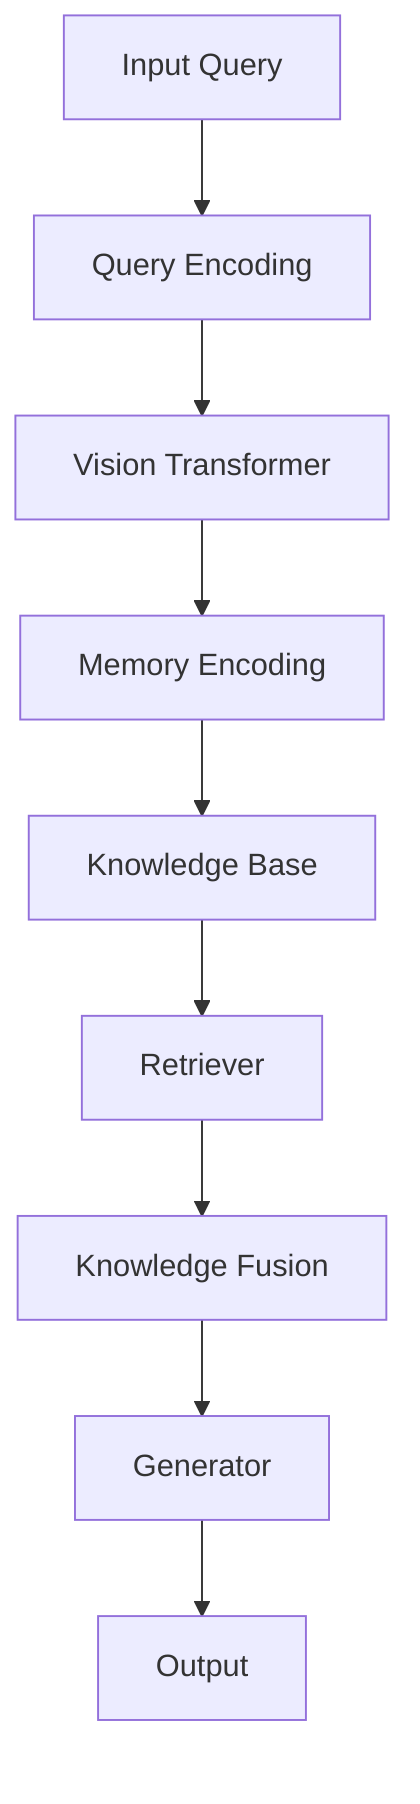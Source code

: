 flowchart TD
    A[Input Query] --> B[Query Encoding]
    B --> C[Vision Transformer]
    C --> D[Memory Encoding]
    D --> E[Knowledge Base]
    E --> F[Retriever]
    F --> G[Knowledge Fusion]
    G --> H[Generator]
    H --> I[Output]